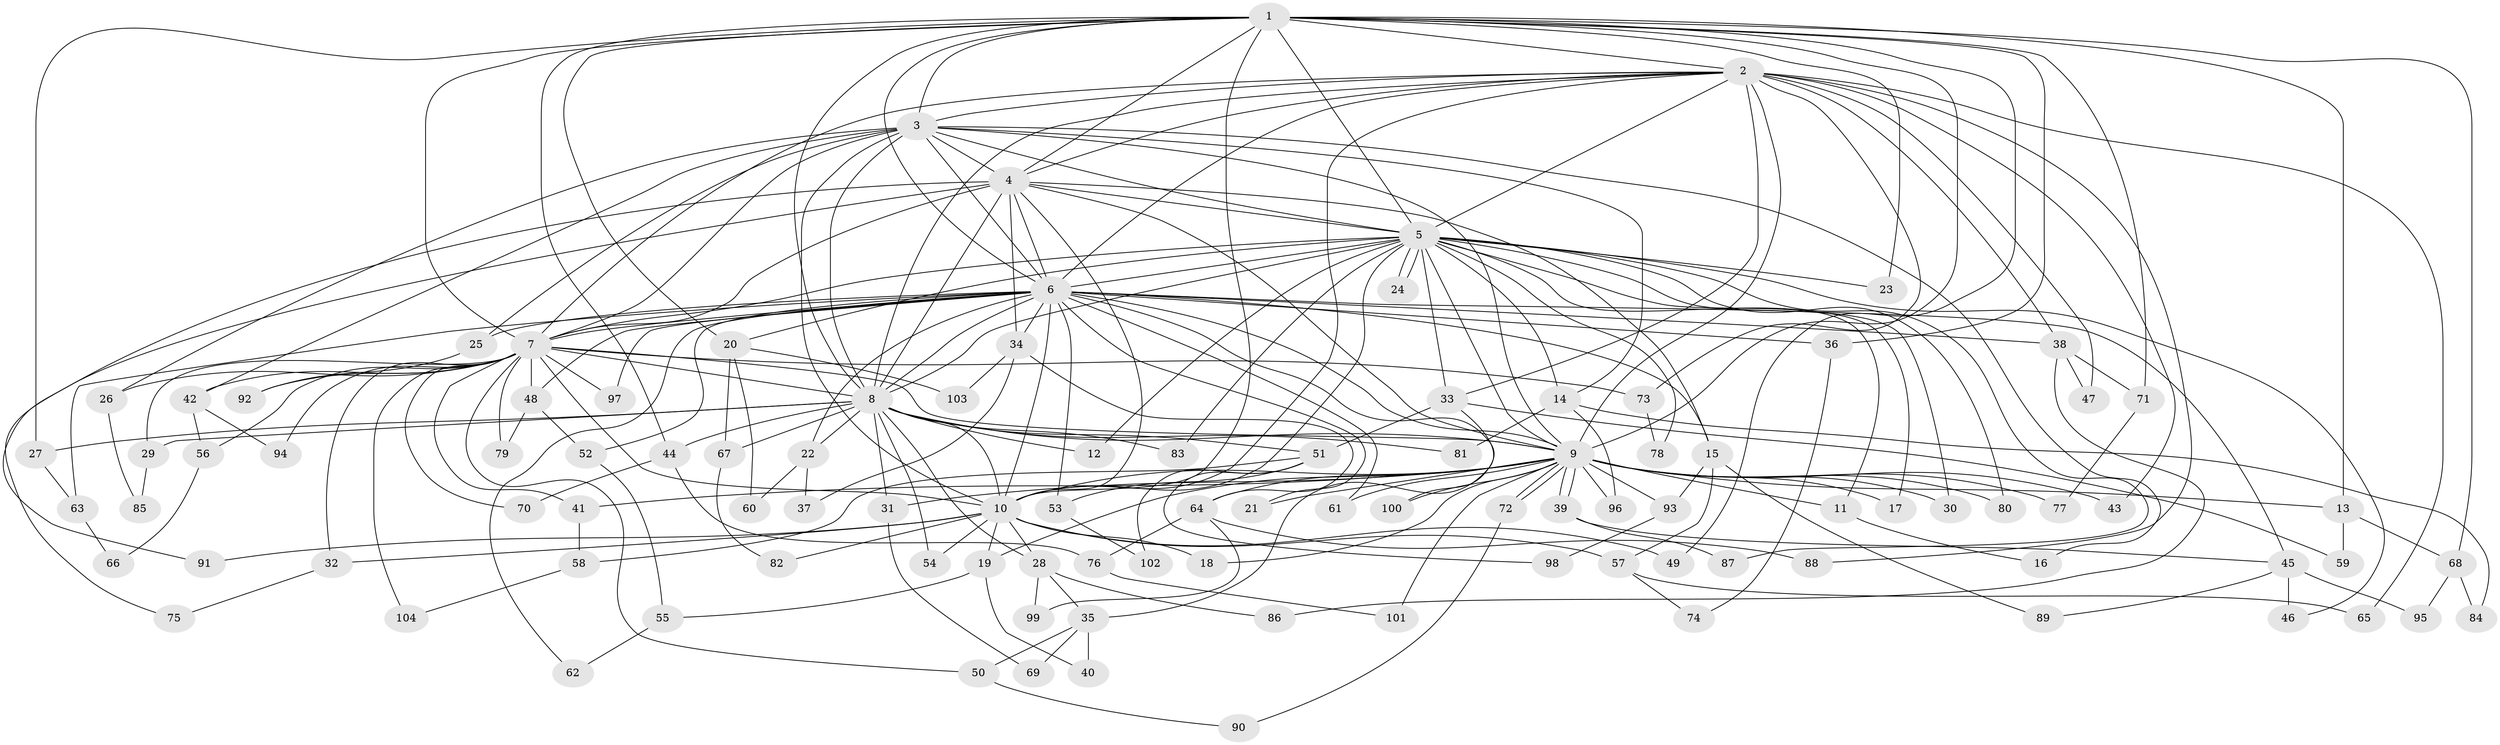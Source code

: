 // coarse degree distribution, {15: 0.019230769230769232, 12: 0.019230769230769232, 20: 0.038461538461538464, 10: 0.019230769230769232, 22: 0.038461538461538464, 14: 0.019230769230769232, 3: 0.17307692307692307, 2: 0.3269230769230769, 4: 0.15384615384615385, 5: 0.1346153846153846, 6: 0.019230769230769232, 1: 0.019230769230769232, 8: 0.019230769230769232}
// Generated by graph-tools (version 1.1) at 2025/17/03/04/25 18:17:54]
// undirected, 104 vertices, 233 edges
graph export_dot {
graph [start="1"]
  node [color=gray90,style=filled];
  1;
  2;
  3;
  4;
  5;
  6;
  7;
  8;
  9;
  10;
  11;
  12;
  13;
  14;
  15;
  16;
  17;
  18;
  19;
  20;
  21;
  22;
  23;
  24;
  25;
  26;
  27;
  28;
  29;
  30;
  31;
  32;
  33;
  34;
  35;
  36;
  37;
  38;
  39;
  40;
  41;
  42;
  43;
  44;
  45;
  46;
  47;
  48;
  49;
  50;
  51;
  52;
  53;
  54;
  55;
  56;
  57;
  58;
  59;
  60;
  61;
  62;
  63;
  64;
  65;
  66;
  67;
  68;
  69;
  70;
  71;
  72;
  73;
  74;
  75;
  76;
  77;
  78;
  79;
  80;
  81;
  82;
  83;
  84;
  85;
  86;
  87;
  88;
  89;
  90;
  91;
  92;
  93;
  94;
  95;
  96;
  97;
  98;
  99;
  100;
  101;
  102;
  103;
  104;
  1 -- 2;
  1 -- 3;
  1 -- 4;
  1 -- 5;
  1 -- 6;
  1 -- 7;
  1 -- 8;
  1 -- 9;
  1 -- 10;
  1 -- 13;
  1 -- 20;
  1 -- 23;
  1 -- 27;
  1 -- 36;
  1 -- 44;
  1 -- 49;
  1 -- 68;
  1 -- 71;
  2 -- 3;
  2 -- 4;
  2 -- 5;
  2 -- 6;
  2 -- 7;
  2 -- 8;
  2 -- 9;
  2 -- 10;
  2 -- 33;
  2 -- 38;
  2 -- 43;
  2 -- 47;
  2 -- 65;
  2 -- 73;
  2 -- 88;
  3 -- 4;
  3 -- 5;
  3 -- 6;
  3 -- 7;
  3 -- 8;
  3 -- 9;
  3 -- 10;
  3 -- 14;
  3 -- 16;
  3 -- 25;
  3 -- 26;
  3 -- 42;
  4 -- 5;
  4 -- 6;
  4 -- 7;
  4 -- 8;
  4 -- 9;
  4 -- 10;
  4 -- 15;
  4 -- 34;
  4 -- 75;
  4 -- 91;
  5 -- 6;
  5 -- 7;
  5 -- 8;
  5 -- 9;
  5 -- 10;
  5 -- 11;
  5 -- 12;
  5 -- 14;
  5 -- 17;
  5 -- 20;
  5 -- 23;
  5 -- 24;
  5 -- 24;
  5 -- 30;
  5 -- 33;
  5 -- 46;
  5 -- 78;
  5 -- 80;
  5 -- 83;
  5 -- 87;
  6 -- 7;
  6 -- 8;
  6 -- 9;
  6 -- 10;
  6 -- 15;
  6 -- 21;
  6 -- 22;
  6 -- 25;
  6 -- 34;
  6 -- 36;
  6 -- 38;
  6 -- 45;
  6 -- 48;
  6 -- 52;
  6 -- 53;
  6 -- 61;
  6 -- 62;
  6 -- 63;
  6 -- 97;
  6 -- 100;
  7 -- 8;
  7 -- 9;
  7 -- 10;
  7 -- 26;
  7 -- 29;
  7 -- 32;
  7 -- 41;
  7 -- 42;
  7 -- 48;
  7 -- 50;
  7 -- 56;
  7 -- 70;
  7 -- 73;
  7 -- 79;
  7 -- 92;
  7 -- 94;
  7 -- 97;
  7 -- 104;
  8 -- 9;
  8 -- 10;
  8 -- 12;
  8 -- 22;
  8 -- 27;
  8 -- 28;
  8 -- 29;
  8 -- 31;
  8 -- 44;
  8 -- 51;
  8 -- 54;
  8 -- 67;
  8 -- 81;
  8 -- 83;
  9 -- 10;
  9 -- 11;
  9 -- 13;
  9 -- 17;
  9 -- 18;
  9 -- 19;
  9 -- 21;
  9 -- 30;
  9 -- 31;
  9 -- 39;
  9 -- 39;
  9 -- 41;
  9 -- 43;
  9 -- 61;
  9 -- 64;
  9 -- 72;
  9 -- 72;
  9 -- 77;
  9 -- 80;
  9 -- 93;
  9 -- 96;
  9 -- 100;
  9 -- 101;
  10 -- 18;
  10 -- 19;
  10 -- 28;
  10 -- 32;
  10 -- 49;
  10 -- 54;
  10 -- 57;
  10 -- 82;
  10 -- 91;
  11 -- 16;
  13 -- 59;
  13 -- 68;
  14 -- 81;
  14 -- 84;
  14 -- 96;
  15 -- 57;
  15 -- 89;
  15 -- 93;
  19 -- 40;
  19 -- 55;
  20 -- 60;
  20 -- 67;
  20 -- 103;
  22 -- 37;
  22 -- 60;
  25 -- 92;
  26 -- 85;
  27 -- 63;
  28 -- 35;
  28 -- 86;
  28 -- 99;
  29 -- 85;
  31 -- 69;
  32 -- 75;
  33 -- 35;
  33 -- 51;
  33 -- 59;
  34 -- 37;
  34 -- 64;
  34 -- 103;
  35 -- 40;
  35 -- 50;
  35 -- 69;
  36 -- 74;
  38 -- 47;
  38 -- 71;
  38 -- 86;
  39 -- 45;
  39 -- 87;
  41 -- 58;
  42 -- 56;
  42 -- 94;
  44 -- 70;
  44 -- 76;
  45 -- 46;
  45 -- 89;
  45 -- 95;
  48 -- 52;
  48 -- 79;
  50 -- 90;
  51 -- 53;
  51 -- 58;
  51 -- 98;
  51 -- 102;
  52 -- 55;
  53 -- 102;
  55 -- 62;
  56 -- 66;
  57 -- 65;
  57 -- 74;
  58 -- 104;
  63 -- 66;
  64 -- 76;
  64 -- 88;
  64 -- 99;
  67 -- 82;
  68 -- 84;
  68 -- 95;
  71 -- 77;
  72 -- 90;
  73 -- 78;
  76 -- 101;
  93 -- 98;
}
